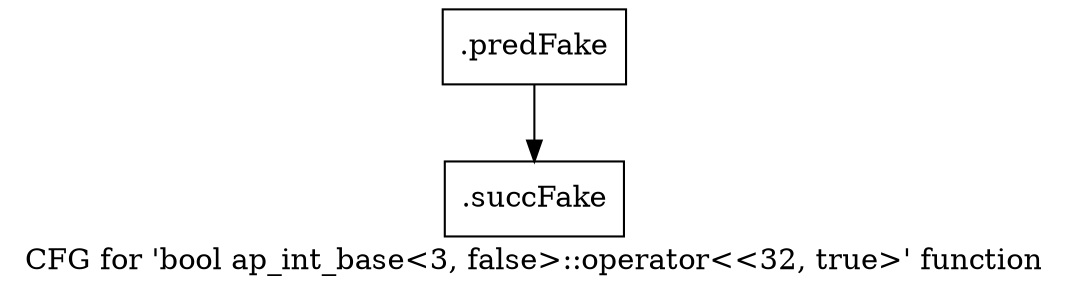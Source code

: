 digraph "CFG for 'bool ap_int_base\<3, false\>::operator\<\<32, true\>' function" {
	label="CFG for 'bool ap_int_base\<3, false\>::operator\<\<32, true\>' function";

	Node0x5d9c510 [shape=record,filename="",linenumber="",label="{.predFake}"];
	Node0x5d9c510 -> Node0x60cd590[ callList="" memoryops="" filename="/mnt/xilinx/Vitis_HLS/2021.2/include/ap_int_base.h" execusionnum="6"];
	Node0x60cd590 [shape=record,filename="/mnt/xilinx/Vitis_HLS/2021.2/include/ap_int_base.h",linenumber="1072",label="{.succFake}"];
}
